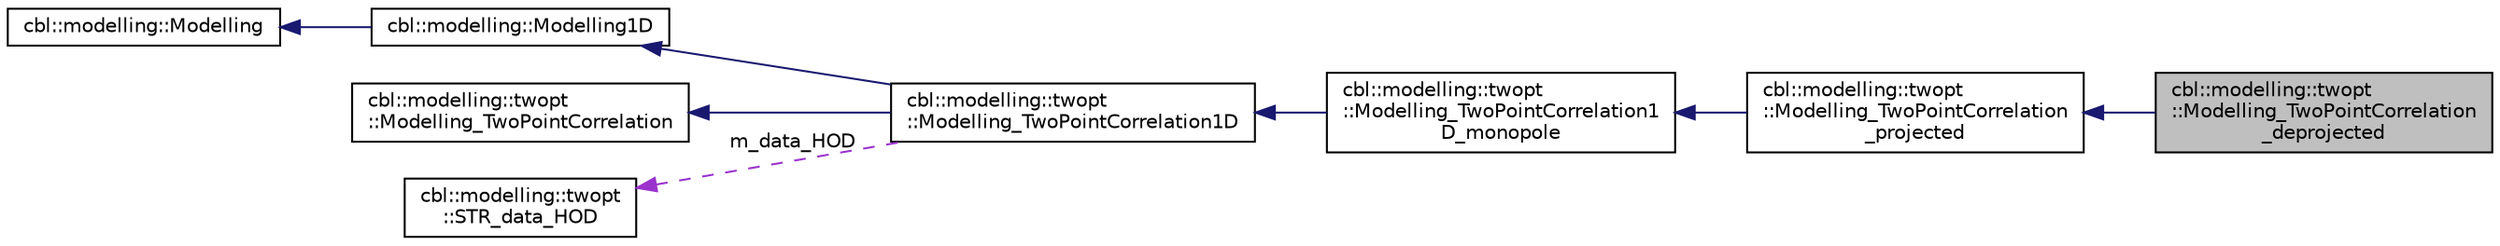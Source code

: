 digraph "cbl::modelling::twopt::Modelling_TwoPointCorrelation_deprojected"
{
  edge [fontname="Helvetica",fontsize="10",labelfontname="Helvetica",labelfontsize="10"];
  node [fontname="Helvetica",fontsize="10",shape=record];
  rankdir="LR";
  Node7 [label="cbl::modelling::twopt\l::Modelling_TwoPointCorrelation\l_deprojected",height=0.2,width=0.4,color="black", fillcolor="grey75", style="filled", fontcolor="black"];
  Node8 -> Node7 [dir="back",color="midnightblue",fontsize="10",style="solid",fontname="Helvetica"];
  Node8 [label="cbl::modelling::twopt\l::Modelling_TwoPointCorrelation\l_projected",height=0.2,width=0.4,color="black", fillcolor="white", style="filled",URL="$dd/d6e/classcbl_1_1modelling_1_1twopt_1_1Modelling__TwoPointCorrelation__projected.html",tooltip="The class Modelling_TwoPointCorrelation_projected. "];
  Node9 -> Node8 [dir="back",color="midnightblue",fontsize="10",style="solid",fontname="Helvetica"];
  Node9 [label="cbl::modelling::twopt\l::Modelling_TwoPointCorrelation1\lD_monopole",height=0.2,width=0.4,color="black", fillcolor="white", style="filled",URL="$d6/d6e/classcbl_1_1modelling_1_1twopt_1_1Modelling__TwoPointCorrelation1D__monopole.html",tooltip="The class Modelling_TwoPointCorrelation1D_monopole. "];
  Node10 -> Node9 [dir="back",color="midnightblue",fontsize="10",style="solid",fontname="Helvetica"];
  Node10 [label="cbl::modelling::twopt\l::Modelling_TwoPointCorrelation1D",height=0.2,width=0.4,color="black", fillcolor="white", style="filled",URL="$d6/d8d/classcbl_1_1modelling_1_1twopt_1_1Modelling__TwoPointCorrelation1D.html",tooltip="The class Modelling_TwoPointCorrelation1D. "];
  Node11 -> Node10 [dir="back",color="midnightblue",fontsize="10",style="solid",fontname="Helvetica"];
  Node11 [label="cbl::modelling::Modelling1D",height=0.2,width=0.4,color="black", fillcolor="white", style="filled",URL="$d3/d42/classcbl_1_1modelling_1_1Modelling1D.html",tooltip="The class Modelling1D. "];
  Node12 -> Node11 [dir="back",color="midnightblue",fontsize="10",style="solid",fontname="Helvetica"];
  Node12 [label="cbl::modelling::Modelling",height=0.2,width=0.4,color="black", fillcolor="white", style="filled",URL="$de/ddc/classcbl_1_1modelling_1_1Modelling.html",tooltip="The class Modelling. "];
  Node13 -> Node10 [dir="back",color="midnightblue",fontsize="10",style="solid",fontname="Helvetica"];
  Node13 [label="cbl::modelling::twopt\l::Modelling_TwoPointCorrelation",height=0.2,width=0.4,color="black", fillcolor="white", style="filled",URL="$d0/d7c/classcbl_1_1modelling_1_1twopt_1_1Modelling__TwoPointCorrelation.html",tooltip="The class Modelling_TwoPointCorrelation. "];
  Node14 -> Node10 [dir="back",color="darkorchid3",fontsize="10",style="dashed",label=" m_data_HOD" ,fontname="Helvetica"];
  Node14 [label="cbl::modelling::twopt\l::STR_data_HOD",height=0.2,width=0.4,color="black", fillcolor="white", style="filled",URL="$d0/d0d/structcbl_1_1modelling_1_1twopt_1_1STR__data__HOD.html",tooltip="the STR_data_HOD structure "];
}
